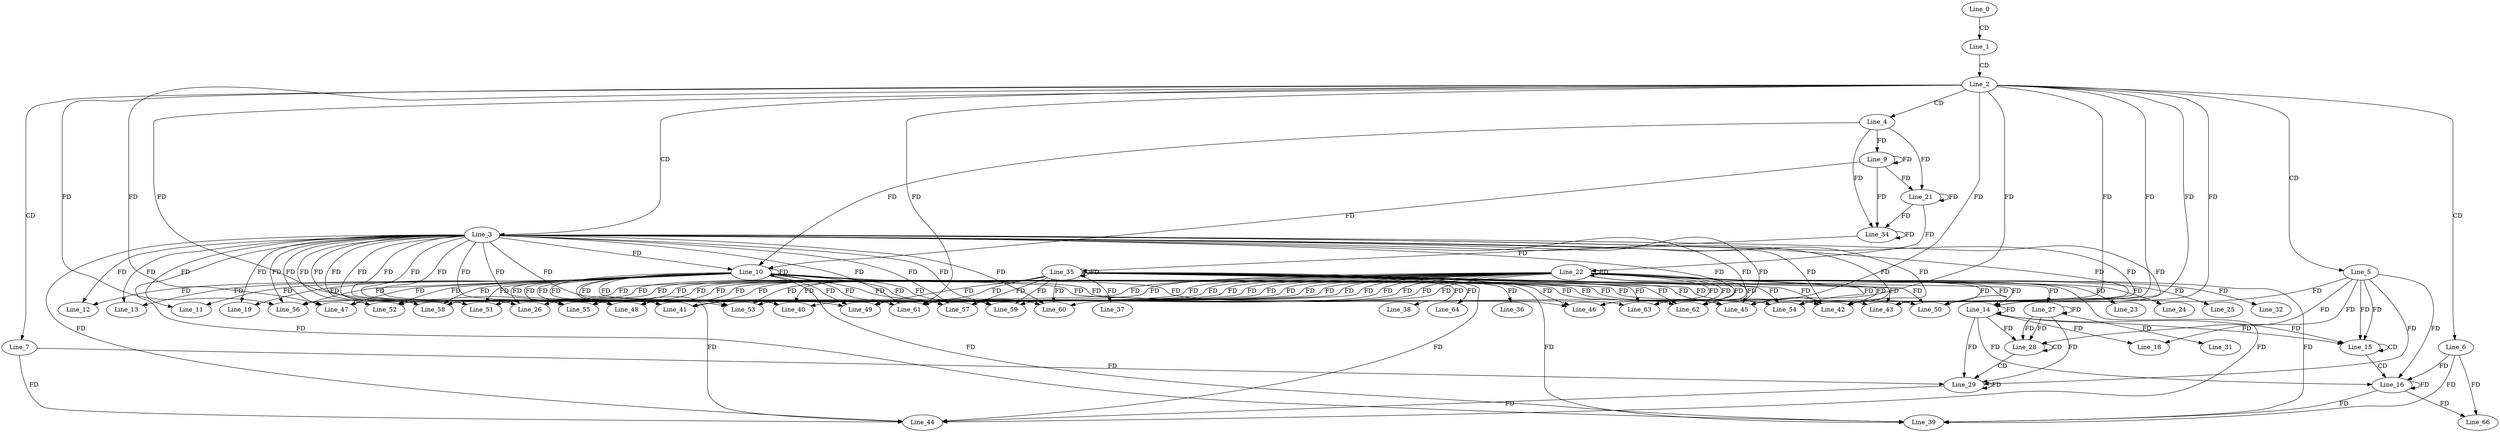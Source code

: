 digraph G {
  Line_0;
  Line_1;
  Line_2;
  Line_3;
  Line_4;
  Line_5;
  Line_6;
  Line_7;
  Line_9;
  Line_10;
  Line_10;
  Line_11;
  Line_12;
  Line_13;
  Line_14;
  Line_14;
  Line_15;
  Line_15;
  Line_16;
  Line_16;
  Line_18;
  Line_19;
  Line_21;
  Line_22;
  Line_22;
  Line_23;
  Line_24;
  Line_25;
  Line_26;
  Line_27;
  Line_27;
  Line_28;
  Line_28;
  Line_29;
  Line_29;
  Line_31;
  Line_32;
  Line_34;
  Line_35;
  Line_35;
  Line_36;
  Line_37;
  Line_38;
  Line_39;
  Line_40;
  Line_41;
  Line_42;
  Line_42;
  Line_43;
  Line_43;
  Line_44;
  Line_45;
  Line_45;
  Line_46;
  Line_47;
  Line_47;
  Line_48;
  Line_49;
  Line_50;
  Line_50;
  Line_51;
  Line_52;
  Line_53;
  Line_54;
  Line_54;
  Line_55;
  Line_55;
  Line_56;
  Line_56;
  Line_57;
  Line_58;
  Line_59;
  Line_60;
  Line_61;
  Line_61;
  Line_62;
  Line_62;
  Line_63;
  Line_64;
  Line_66;
  Line_0 -> Line_1 [ label="CD" ];
  Line_1 -> Line_2 [ label="CD" ];
  Line_2 -> Line_3 [ label="CD" ];
  Line_2 -> Line_4 [ label="CD" ];
  Line_2 -> Line_5 [ label="CD" ];
  Line_2 -> Line_6 [ label="CD" ];
  Line_2 -> Line_7 [ label="CD" ];
  Line_4 -> Line_9 [ label="FD" ];
  Line_9 -> Line_9 [ label="FD" ];
  Line_3 -> Line_10 [ label="FD" ];
  Line_10 -> Line_10 [ label="FD" ];
  Line_4 -> Line_10 [ label="FD" ];
  Line_9 -> Line_10 [ label="FD" ];
  Line_3 -> Line_11 [ label="FD" ];
  Line_10 -> Line_11 [ label="FD" ];
  Line_3 -> Line_12 [ label="FD" ];
  Line_10 -> Line_12 [ label="FD" ];
  Line_3 -> Line_13 [ label="FD" ];
  Line_10 -> Line_13 [ label="FD" ];
  Line_5 -> Line_14 [ label="FD" ];
  Line_14 -> Line_14 [ label="FD" ];
  Line_3 -> Line_14 [ label="FD" ];
  Line_10 -> Line_14 [ label="FD" ];
  Line_5 -> Line_15 [ label="FD" ];
  Line_14 -> Line_15 [ label="FD" ];
  Line_15 -> Line_15 [ label="CD" ];
  Line_5 -> Line_15 [ label="FD" ];
  Line_14 -> Line_15 [ label="FD" ];
  Line_15 -> Line_16 [ label="CD" ];
  Line_6 -> Line_16 [ label="FD" ];
  Line_16 -> Line_16 [ label="FD" ];
  Line_5 -> Line_16 [ label="FD" ];
  Line_14 -> Line_16 [ label="FD" ];
  Line_5 -> Line_18 [ label="FD" ];
  Line_14 -> Line_18 [ label="FD" ];
  Line_3 -> Line_19 [ label="FD" ];
  Line_10 -> Line_19 [ label="FD" ];
  Line_4 -> Line_21 [ label="FD" ];
  Line_9 -> Line_21 [ label="FD" ];
  Line_21 -> Line_21 [ label="FD" ];
  Line_22 -> Line_22 [ label="FD" ];
  Line_21 -> Line_22 [ label="FD" ];
  Line_22 -> Line_23 [ label="FD" ];
  Line_22 -> Line_24 [ label="FD" ];
  Line_22 -> Line_25 [ label="FD" ];
  Line_3 -> Line_26 [ label="FD" ];
  Line_10 -> Line_26 [ label="FD" ];
  Line_22 -> Line_26 [ label="FD" ];
  Line_27 -> Line_27 [ label="FD" ];
  Line_22 -> Line_27 [ label="FD" ];
  Line_27 -> Line_28 [ label="FD" ];
  Line_28 -> Line_28 [ label="CD" ];
  Line_5 -> Line_28 [ label="FD" ];
  Line_14 -> Line_28 [ label="FD" ];
  Line_27 -> Line_28 [ label="FD" ];
  Line_28 -> Line_29 [ label="CD" ];
  Line_7 -> Line_29 [ label="FD" ];
  Line_29 -> Line_29 [ label="FD" ];
  Line_5 -> Line_29 [ label="FD" ];
  Line_14 -> Line_29 [ label="FD" ];
  Line_27 -> Line_29 [ label="FD" ];
  Line_27 -> Line_31 [ label="FD" ];
  Line_22 -> Line_32 [ label="FD" ];
  Line_4 -> Line_34 [ label="FD" ];
  Line_9 -> Line_34 [ label="FD" ];
  Line_21 -> Line_34 [ label="FD" ];
  Line_34 -> Line_34 [ label="FD" ];
  Line_35 -> Line_35 [ label="FD" ];
  Line_34 -> Line_35 [ label="FD" ];
  Line_35 -> Line_36 [ label="FD" ];
  Line_35 -> Line_37 [ label="FD" ];
  Line_35 -> Line_38 [ label="FD" ];
  Line_3 -> Line_39 [ label="FD" ];
  Line_10 -> Line_39 [ label="FD" ];
  Line_22 -> Line_39 [ label="FD" ];
  Line_35 -> Line_39 [ label="FD" ];
  Line_6 -> Line_39 [ label="FD" ];
  Line_16 -> Line_39 [ label="FD" ];
  Line_3 -> Line_40 [ label="FD" ];
  Line_10 -> Line_40 [ label="FD" ];
  Line_22 -> Line_40 [ label="FD" ];
  Line_35 -> Line_40 [ label="FD" ];
  Line_3 -> Line_41 [ label="FD" ];
  Line_10 -> Line_41 [ label="FD" ];
  Line_22 -> Line_41 [ label="FD" ];
  Line_35 -> Line_41 [ label="FD" ];
  Line_3 -> Line_42 [ label="FD" ];
  Line_10 -> Line_42 [ label="FD" ];
  Line_22 -> Line_42 [ label="FD" ];
  Line_35 -> Line_42 [ label="FD" ];
  Line_2 -> Line_42 [ label="FD" ];
  Line_3 -> Line_43 [ label="FD" ];
  Line_10 -> Line_43 [ label="FD" ];
  Line_22 -> Line_43 [ label="FD" ];
  Line_35 -> Line_43 [ label="FD" ];
  Line_2 -> Line_43 [ label="FD" ];
  Line_3 -> Line_44 [ label="FD" ];
  Line_10 -> Line_44 [ label="FD" ];
  Line_22 -> Line_44 [ label="FD" ];
  Line_35 -> Line_44 [ label="FD" ];
  Line_7 -> Line_44 [ label="FD" ];
  Line_29 -> Line_44 [ label="FD" ];
  Line_3 -> Line_45 [ label="FD" ];
  Line_10 -> Line_45 [ label="FD" ];
  Line_22 -> Line_45 [ label="FD" ];
  Line_35 -> Line_45 [ label="FD" ];
  Line_2 -> Line_45 [ label="FD" ];
  Line_3 -> Line_46 [ label="FD" ];
  Line_10 -> Line_46 [ label="FD" ];
  Line_22 -> Line_46 [ label="FD" ];
  Line_35 -> Line_46 [ label="FD" ];
  Line_3 -> Line_47 [ label="FD" ];
  Line_10 -> Line_47 [ label="FD" ];
  Line_22 -> Line_47 [ label="FD" ];
  Line_35 -> Line_47 [ label="FD" ];
  Line_2 -> Line_47 [ label="FD" ];
  Line_3 -> Line_48 [ label="FD" ];
  Line_10 -> Line_48 [ label="FD" ];
  Line_22 -> Line_48 [ label="FD" ];
  Line_35 -> Line_48 [ label="FD" ];
  Line_3 -> Line_49 [ label="FD" ];
  Line_10 -> Line_49 [ label="FD" ];
  Line_22 -> Line_49 [ label="FD" ];
  Line_35 -> Line_49 [ label="FD" ];
  Line_3 -> Line_50 [ label="FD" ];
  Line_10 -> Line_50 [ label="FD" ];
  Line_22 -> Line_50 [ label="FD" ];
  Line_35 -> Line_50 [ label="FD" ];
  Line_2 -> Line_50 [ label="FD" ];
  Line_3 -> Line_51 [ label="FD" ];
  Line_10 -> Line_51 [ label="FD" ];
  Line_22 -> Line_51 [ label="FD" ];
  Line_35 -> Line_51 [ label="FD" ];
  Line_3 -> Line_52 [ label="FD" ];
  Line_10 -> Line_52 [ label="FD" ];
  Line_22 -> Line_52 [ label="FD" ];
  Line_35 -> Line_52 [ label="FD" ];
  Line_3 -> Line_53 [ label="FD" ];
  Line_10 -> Line_53 [ label="FD" ];
  Line_22 -> Line_53 [ label="FD" ];
  Line_35 -> Line_53 [ label="FD" ];
  Line_3 -> Line_54 [ label="FD" ];
  Line_10 -> Line_54 [ label="FD" ];
  Line_22 -> Line_54 [ label="FD" ];
  Line_35 -> Line_54 [ label="FD" ];
  Line_2 -> Line_54 [ label="FD" ];
  Line_3 -> Line_55 [ label="FD" ];
  Line_10 -> Line_55 [ label="FD" ];
  Line_22 -> Line_55 [ label="FD" ];
  Line_35 -> Line_55 [ label="FD" ];
  Line_2 -> Line_55 [ label="FD" ];
  Line_3 -> Line_56 [ label="FD" ];
  Line_10 -> Line_56 [ label="FD" ];
  Line_22 -> Line_56 [ label="FD" ];
  Line_35 -> Line_56 [ label="FD" ];
  Line_2 -> Line_56 [ label="FD" ];
  Line_3 -> Line_57 [ label="FD" ];
  Line_10 -> Line_57 [ label="FD" ];
  Line_22 -> Line_57 [ label="FD" ];
  Line_35 -> Line_57 [ label="FD" ];
  Line_3 -> Line_58 [ label="FD" ];
  Line_10 -> Line_58 [ label="FD" ];
  Line_22 -> Line_58 [ label="FD" ];
  Line_35 -> Line_58 [ label="FD" ];
  Line_3 -> Line_59 [ label="FD" ];
  Line_10 -> Line_59 [ label="FD" ];
  Line_22 -> Line_59 [ label="FD" ];
  Line_35 -> Line_59 [ label="FD" ];
  Line_3 -> Line_60 [ label="FD" ];
  Line_10 -> Line_60 [ label="FD" ];
  Line_22 -> Line_60 [ label="FD" ];
  Line_35 -> Line_60 [ label="FD" ];
  Line_3 -> Line_61 [ label="FD" ];
  Line_10 -> Line_61 [ label="FD" ];
  Line_22 -> Line_61 [ label="FD" ];
  Line_35 -> Line_61 [ label="FD" ];
  Line_2 -> Line_61 [ label="FD" ];
  Line_3 -> Line_62 [ label="FD" ];
  Line_10 -> Line_62 [ label="FD" ];
  Line_22 -> Line_62 [ label="FD" ];
  Line_35 -> Line_62 [ label="FD" ];
  Line_2 -> Line_62 [ label="FD" ];
  Line_3 -> Line_63 [ label="FD" ];
  Line_10 -> Line_63 [ label="FD" ];
  Line_22 -> Line_63 [ label="FD" ];
  Line_35 -> Line_63 [ label="FD" ];
  Line_35 -> Line_64 [ label="FD" ];
  Line_6 -> Line_66 [ label="FD" ];
  Line_16 -> Line_66 [ label="FD" ];
}

